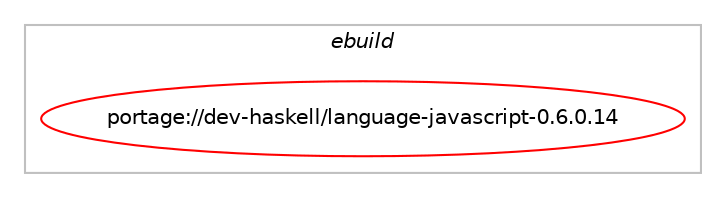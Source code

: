 digraph prolog {

# *************
# Graph options
# *************

newrank=true;
concentrate=true;
compound=true;
graph [rankdir=LR,fontname=Helvetica,fontsize=10,ranksep=1.5];#, ranksep=2.5, nodesep=0.2];
edge  [arrowhead=vee];
node  [fontname=Helvetica,fontsize=10];

# **********
# The ebuild
# **********

subgraph cluster_leftcol {
color=gray;
label=<<i>ebuild</i>>;
id [label="portage://dev-haskell/language-javascript-0.6.0.14", color=red, width=4, href="../dev-haskell/language-javascript-0.6.0.14.svg"];
}

# ****************
# The dependencies
# ****************

subgraph cluster_midcol {
color=gray;
label=<<i>dependencies</i>>;
subgraph cluster_compile {
fillcolor="#eeeeee";
style=filled;
label=<<i>compile</i>>;
# *** BEGIN UNKNOWN DEPENDENCY TYPE (TODO) ***
# id -> equal(use_conditional_group(positive,hscolour,portage://dev-haskell/language-javascript-0.6.0.14,[package_dependency(portage://dev-haskell/language-javascript-0.6.0.14,install,no,dev-haskell,hscolour,none,[,,],[],[])]))
# *** END UNKNOWN DEPENDENCY TYPE (TODO) ***

# *** BEGIN UNKNOWN DEPENDENCY TYPE (TODO) ***
# id -> equal(use_conditional_group(positive,test,portage://dev-haskell/language-javascript-0.6.0.14,[package_dependency(portage://dev-haskell/language-javascript-0.6.0.14,install,no,dev-haskell,hspec,none,[,,],[],[]),package_dependency(portage://dev-haskell/language-javascript-0.6.0.14,install,no,dev-haskell,quickcheck,greaterequal,[2,,,2],[],[]),package_dependency(portage://dev-haskell/language-javascript-0.6.0.14,install,no,dev-haskell,utf8-light,greaterequal,[0.4,,,0.4],[],[])]))
# *** END UNKNOWN DEPENDENCY TYPE (TODO) ***

# *** BEGIN UNKNOWN DEPENDENCY TYPE (TODO) ***
# id -> equal(package_dependency(portage://dev-haskell/language-javascript-0.6.0.14,install,no,dev-haskell,alex,none,[,,],[],[]))
# *** END UNKNOWN DEPENDENCY TYPE (TODO) ***

# *** BEGIN UNKNOWN DEPENDENCY TYPE (TODO) ***
# id -> equal(package_dependency(portage://dev-haskell/language-javascript-0.6.0.14,install,no,dev-haskell,blaze-builder,greaterequal,[0.2,,,0.2],any_same_slot,[use(optenable(profile),none)]))
# *** END UNKNOWN DEPENDENCY TYPE (TODO) ***

# *** BEGIN UNKNOWN DEPENDENCY TYPE (TODO) ***
# id -> equal(package_dependency(portage://dev-haskell/language-javascript-0.6.0.14,install,no,dev-haskell,cabal,greaterequal,[1.9.2,,,1.9.2],[],[]))
# *** END UNKNOWN DEPENDENCY TYPE (TODO) ***

# *** BEGIN UNKNOWN DEPENDENCY TYPE (TODO) ***
# id -> equal(package_dependency(portage://dev-haskell/language-javascript-0.6.0.14,install,no,dev-haskell,happy,greaterequal,[1.19.12,,,1.19.12],[],[]))
# *** END UNKNOWN DEPENDENCY TYPE (TODO) ***

# *** BEGIN UNKNOWN DEPENDENCY TYPE (TODO) ***
# id -> equal(package_dependency(portage://dev-haskell/language-javascript-0.6.0.14,install,no,dev-haskell,mtl,greaterequal,[1.1,,,1.1],any_same_slot,[use(optenable(profile),none)]))
# *** END UNKNOWN DEPENDENCY TYPE (TODO) ***

# *** BEGIN UNKNOWN DEPENDENCY TYPE (TODO) ***
# id -> equal(package_dependency(portage://dev-haskell/language-javascript-0.6.0.14,install,no,dev-haskell,semigroups,greaterequal,[0.16.1,,,0.16.1],any_same_slot,[use(optenable(profile),none)]))
# *** END UNKNOWN DEPENDENCY TYPE (TODO) ***

# *** BEGIN UNKNOWN DEPENDENCY TYPE (TODO) ***
# id -> equal(package_dependency(portage://dev-haskell/language-javascript-0.6.0.14,install,no,dev-haskell,text,greaterequal,[1.2,,,1.2],any_same_slot,[use(optenable(profile),none)]))
# *** END UNKNOWN DEPENDENCY TYPE (TODO) ***

# *** BEGIN UNKNOWN DEPENDENCY TYPE (TODO) ***
# id -> equal(package_dependency(portage://dev-haskell/language-javascript-0.6.0.14,install,no,dev-haskell,utf8-string,greaterequal,[0.3.7,,,0.3.7],any_same_slot,[use(optenable(profile),none)]))
# *** END UNKNOWN DEPENDENCY TYPE (TODO) ***

# *** BEGIN UNKNOWN DEPENDENCY TYPE (TODO) ***
# id -> equal(package_dependency(portage://dev-haskell/language-javascript-0.6.0.14,install,no,dev-haskell,utf8-string,smaller,[2,,,2],any_same_slot,[use(optenable(profile),none)]))
# *** END UNKNOWN DEPENDENCY TYPE (TODO) ***

# *** BEGIN UNKNOWN DEPENDENCY TYPE (TODO) ***
# id -> equal(package_dependency(portage://dev-haskell/language-javascript-0.6.0.14,install,no,dev-lang,ghc,greaterequal,[7.4.1,,,7.4.1],any_same_slot,[]))
# *** END UNKNOWN DEPENDENCY TYPE (TODO) ***

}
subgraph cluster_compileandrun {
fillcolor="#eeeeee";
style=filled;
label=<<i>compile and run</i>>;
}
subgraph cluster_run {
fillcolor="#eeeeee";
style=filled;
label=<<i>run</i>>;
# *** BEGIN UNKNOWN DEPENDENCY TYPE (TODO) ***
# id -> equal(package_dependency(portage://dev-haskell/language-javascript-0.6.0.14,run,no,dev-haskell,blaze-builder,greaterequal,[0.2,,,0.2],any_same_slot,[use(optenable(profile),none)]))
# *** END UNKNOWN DEPENDENCY TYPE (TODO) ***

# *** BEGIN UNKNOWN DEPENDENCY TYPE (TODO) ***
# id -> equal(package_dependency(portage://dev-haskell/language-javascript-0.6.0.14,run,no,dev-haskell,mtl,greaterequal,[1.1,,,1.1],any_same_slot,[use(optenable(profile),none)]))
# *** END UNKNOWN DEPENDENCY TYPE (TODO) ***

# *** BEGIN UNKNOWN DEPENDENCY TYPE (TODO) ***
# id -> equal(package_dependency(portage://dev-haskell/language-javascript-0.6.0.14,run,no,dev-haskell,semigroups,greaterequal,[0.16.1,,,0.16.1],any_same_slot,[use(optenable(profile),none)]))
# *** END UNKNOWN DEPENDENCY TYPE (TODO) ***

# *** BEGIN UNKNOWN DEPENDENCY TYPE (TODO) ***
# id -> equal(package_dependency(portage://dev-haskell/language-javascript-0.6.0.14,run,no,dev-haskell,text,greaterequal,[1.2,,,1.2],any_same_slot,[use(optenable(profile),none)]))
# *** END UNKNOWN DEPENDENCY TYPE (TODO) ***

# *** BEGIN UNKNOWN DEPENDENCY TYPE (TODO) ***
# id -> equal(package_dependency(portage://dev-haskell/language-javascript-0.6.0.14,run,no,dev-haskell,utf8-string,greaterequal,[0.3.7,,,0.3.7],any_same_slot,[use(optenable(profile),none)]))
# *** END UNKNOWN DEPENDENCY TYPE (TODO) ***

# *** BEGIN UNKNOWN DEPENDENCY TYPE (TODO) ***
# id -> equal(package_dependency(portage://dev-haskell/language-javascript-0.6.0.14,run,no,dev-haskell,utf8-string,smaller,[2,,,2],any_same_slot,[use(optenable(profile),none)]))
# *** END UNKNOWN DEPENDENCY TYPE (TODO) ***

# *** BEGIN UNKNOWN DEPENDENCY TYPE (TODO) ***
# id -> equal(package_dependency(portage://dev-haskell/language-javascript-0.6.0.14,run,no,dev-lang,ghc,greaterequal,[7.4.1,,,7.4.1],any_same_slot,[]))
# *** END UNKNOWN DEPENDENCY TYPE (TODO) ***

# *** BEGIN UNKNOWN DEPENDENCY TYPE (TODO) ***
# id -> equal(package_dependency(portage://dev-haskell/language-javascript-0.6.0.14,run,no,dev-lang,ghc,none,[,,],any_same_slot,[use(optenable(profile),none)]))
# *** END UNKNOWN DEPENDENCY TYPE (TODO) ***

}
}

# **************
# The candidates
# **************

subgraph cluster_choices {
rank=same;
color=gray;
label=<<i>candidates</i>>;

}

}
